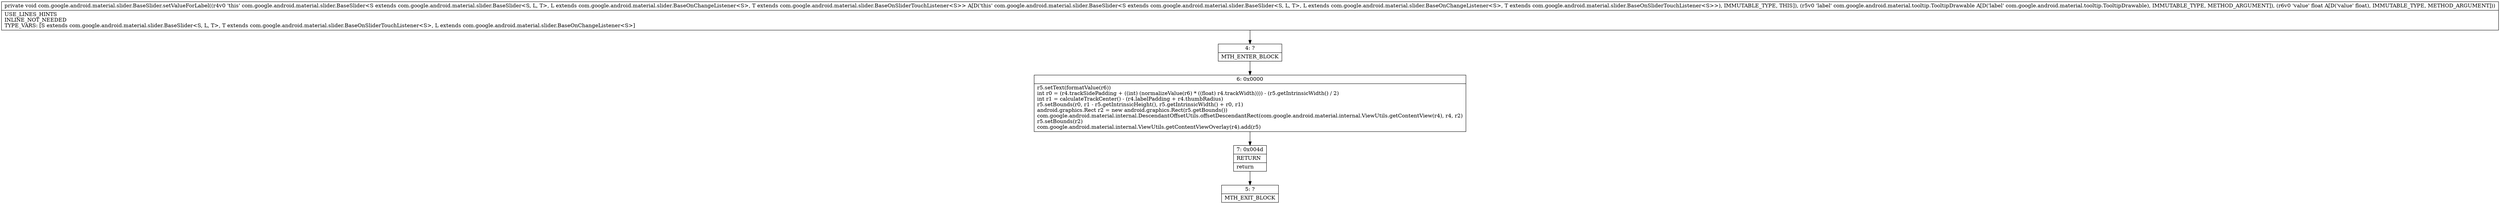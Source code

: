 digraph "CFG forcom.google.android.material.slider.BaseSlider.setValueForLabel(Lcom\/google\/android\/material\/tooltip\/TooltipDrawable;F)V" {
Node_4 [shape=record,label="{4\:\ ?|MTH_ENTER_BLOCK\l}"];
Node_6 [shape=record,label="{6\:\ 0x0000|r5.setText(formatValue(r6))\lint r0 = (r4.trackSidePadding + ((int) (normalizeValue(r6) * ((float) r4.trackWidth)))) \- (r5.getIntrinsicWidth() \/ 2)\lint r1 = calculateTrackCenter() \- (r4.labelPadding + r4.thumbRadius)\lr5.setBounds(r0, r1 \- r5.getIntrinsicHeight(), r5.getIntrinsicWidth() + r0, r1)\landroid.graphics.Rect r2 = new android.graphics.Rect(r5.getBounds())\lcom.google.android.material.internal.DescendantOffsetUtils.offsetDescendantRect(com.google.android.material.internal.ViewUtils.getContentView(r4), r4, r2)\lr5.setBounds(r2)\lcom.google.android.material.internal.ViewUtils.getContentViewOverlay(r4).add(r5)\l}"];
Node_7 [shape=record,label="{7\:\ 0x004d|RETURN\l|return\l}"];
Node_5 [shape=record,label="{5\:\ ?|MTH_EXIT_BLOCK\l}"];
MethodNode[shape=record,label="{private void com.google.android.material.slider.BaseSlider.setValueForLabel((r4v0 'this' com.google.android.material.slider.BaseSlider\<S extends com.google.android.material.slider.BaseSlider\<S, L, T\>, L extends com.google.android.material.slider.BaseOnChangeListener\<S\>, T extends com.google.android.material.slider.BaseOnSliderTouchListener\<S\>\> A[D('this' com.google.android.material.slider.BaseSlider\<S extends com.google.android.material.slider.BaseSlider\<S, L, T\>, L extends com.google.android.material.slider.BaseOnChangeListener\<S\>, T extends com.google.android.material.slider.BaseOnSliderTouchListener\<S\>\>), IMMUTABLE_TYPE, THIS]), (r5v0 'label' com.google.android.material.tooltip.TooltipDrawable A[D('label' com.google.android.material.tooltip.TooltipDrawable), IMMUTABLE_TYPE, METHOD_ARGUMENT]), (r6v0 'value' float A[D('value' float), IMMUTABLE_TYPE, METHOD_ARGUMENT]))  | USE_LINES_HINTS\lINLINE_NOT_NEEDED\lTYPE_VARS: [S extends com.google.android.material.slider.BaseSlider\<S, L, T\>, T extends com.google.android.material.slider.BaseOnSliderTouchListener\<S\>, L extends com.google.android.material.slider.BaseOnChangeListener\<S\>]\l}"];
MethodNode -> Node_4;Node_4 -> Node_6;
Node_6 -> Node_7;
Node_7 -> Node_5;
}

